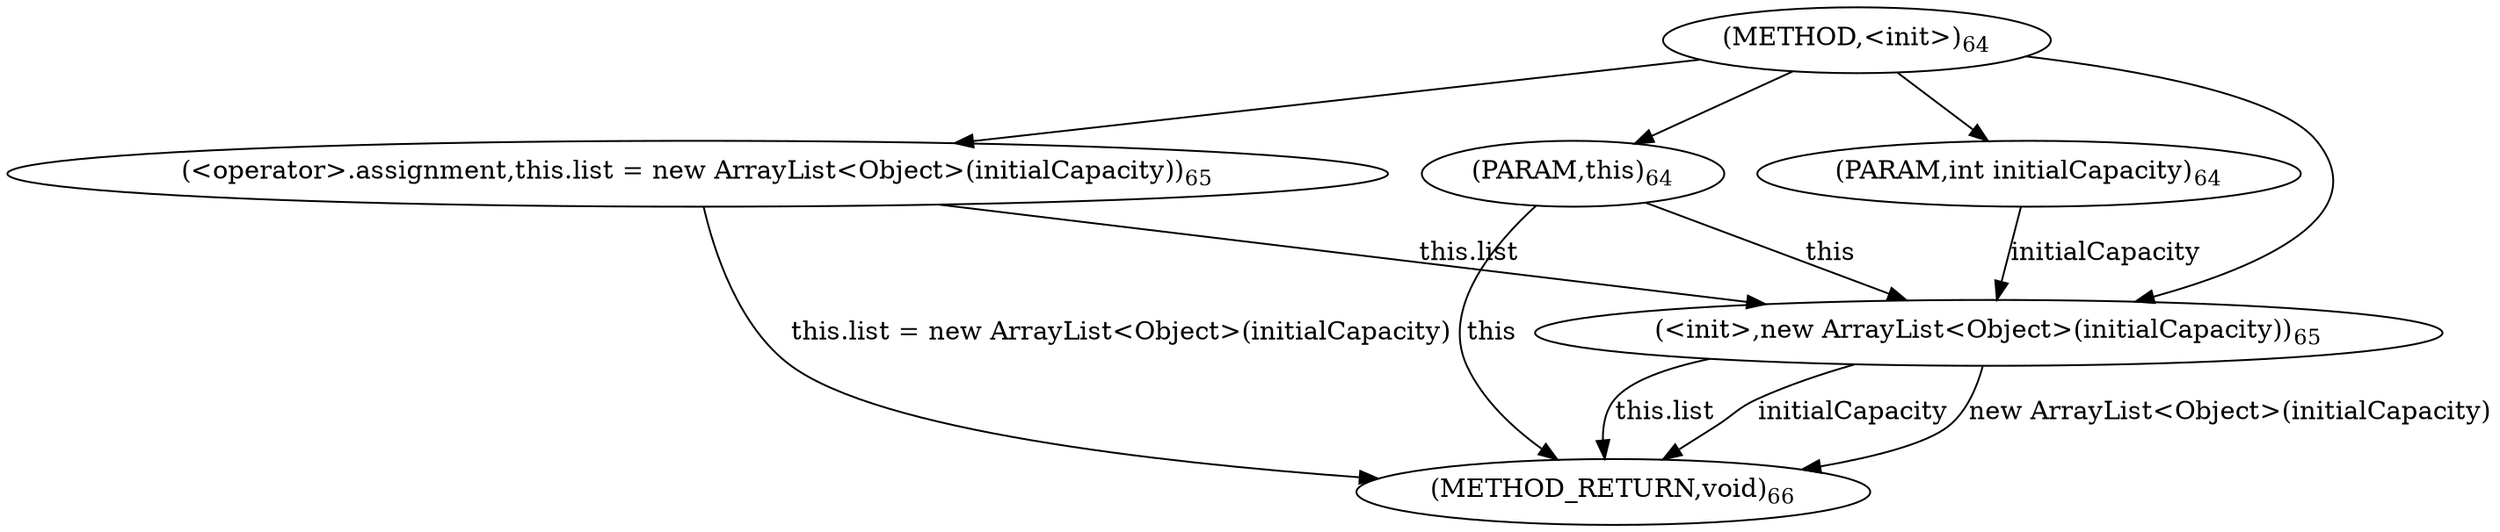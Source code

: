 digraph "&lt;init&gt;" {  
"240" [label = <(METHOD,&lt;init&gt;)<SUB>64</SUB>> ]
"254" [label = <(METHOD_RETURN,void)<SUB>66</SUB>> ]
"106" [label = <(PARAM,this)<SUB>64</SUB>> ]
"241" [label = <(PARAM,int initialCapacity)<SUB>64</SUB>> ]
"243" [label = <(&lt;operator&gt;.assignment,this.list = new ArrayList&lt;Object&gt;(initialCapacity))<SUB>65</SUB>> ]
"247" [label = <(&lt;init&gt;,new ArrayList&lt;Object&gt;(initialCapacity))<SUB>65</SUB>> ]
"243" [label = <(&lt;operator&gt;.assignment,this.list = new ArrayList&lt;Object&gt;(initialCapacity))<SUB>65</SUB>> ]
"243" [label = <(&lt;operator&gt;.assignment,this.list = new ArrayList&lt;Object&gt;(initialCapacity))<SUB>65</SUB>> ]
"247" [label = <(&lt;init&gt;,new ArrayList&lt;Object&gt;(initialCapacity))<SUB>65</SUB>> ]
"247" [label = <(&lt;init&gt;,new ArrayList&lt;Object&gt;(initialCapacity))<SUB>65</SUB>> ]
  "106" -> "254"  [ label = "this"] 
  "243" -> "254"  [ label = "this.list = new ArrayList&lt;Object&gt;(initialCapacity)"] 
  "247" -> "254"  [ label = "this.list"] 
  "247" -> "254"  [ label = "initialCapacity"] 
  "247" -> "254"  [ label = "new ArrayList&lt;Object&gt;(initialCapacity)"] 
  "240" -> "106" 
  "240" -> "241" 
  "240" -> "243" 
  "106" -> "247"  [ label = "this"] 
  "243" -> "247"  [ label = "this.list"] 
  "241" -> "247"  [ label = "initialCapacity"] 
  "240" -> "247" 
}
